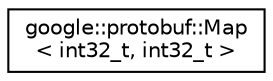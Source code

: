 digraph "类继承关系图"
{
 // LATEX_PDF_SIZE
  edge [fontname="Helvetica",fontsize="10",labelfontname="Helvetica",labelfontsize="10"];
  node [fontname="Helvetica",fontsize="10",shape=record];
  rankdir="LR";
  Node0 [label="google::protobuf::Map\l\< int32_t, int32_t \>",height=0.2,width=0.4,color="black", fillcolor="white", style="filled",URL="$classgoogle_1_1protobuf_1_1Map.html",tooltip=" "];
}
